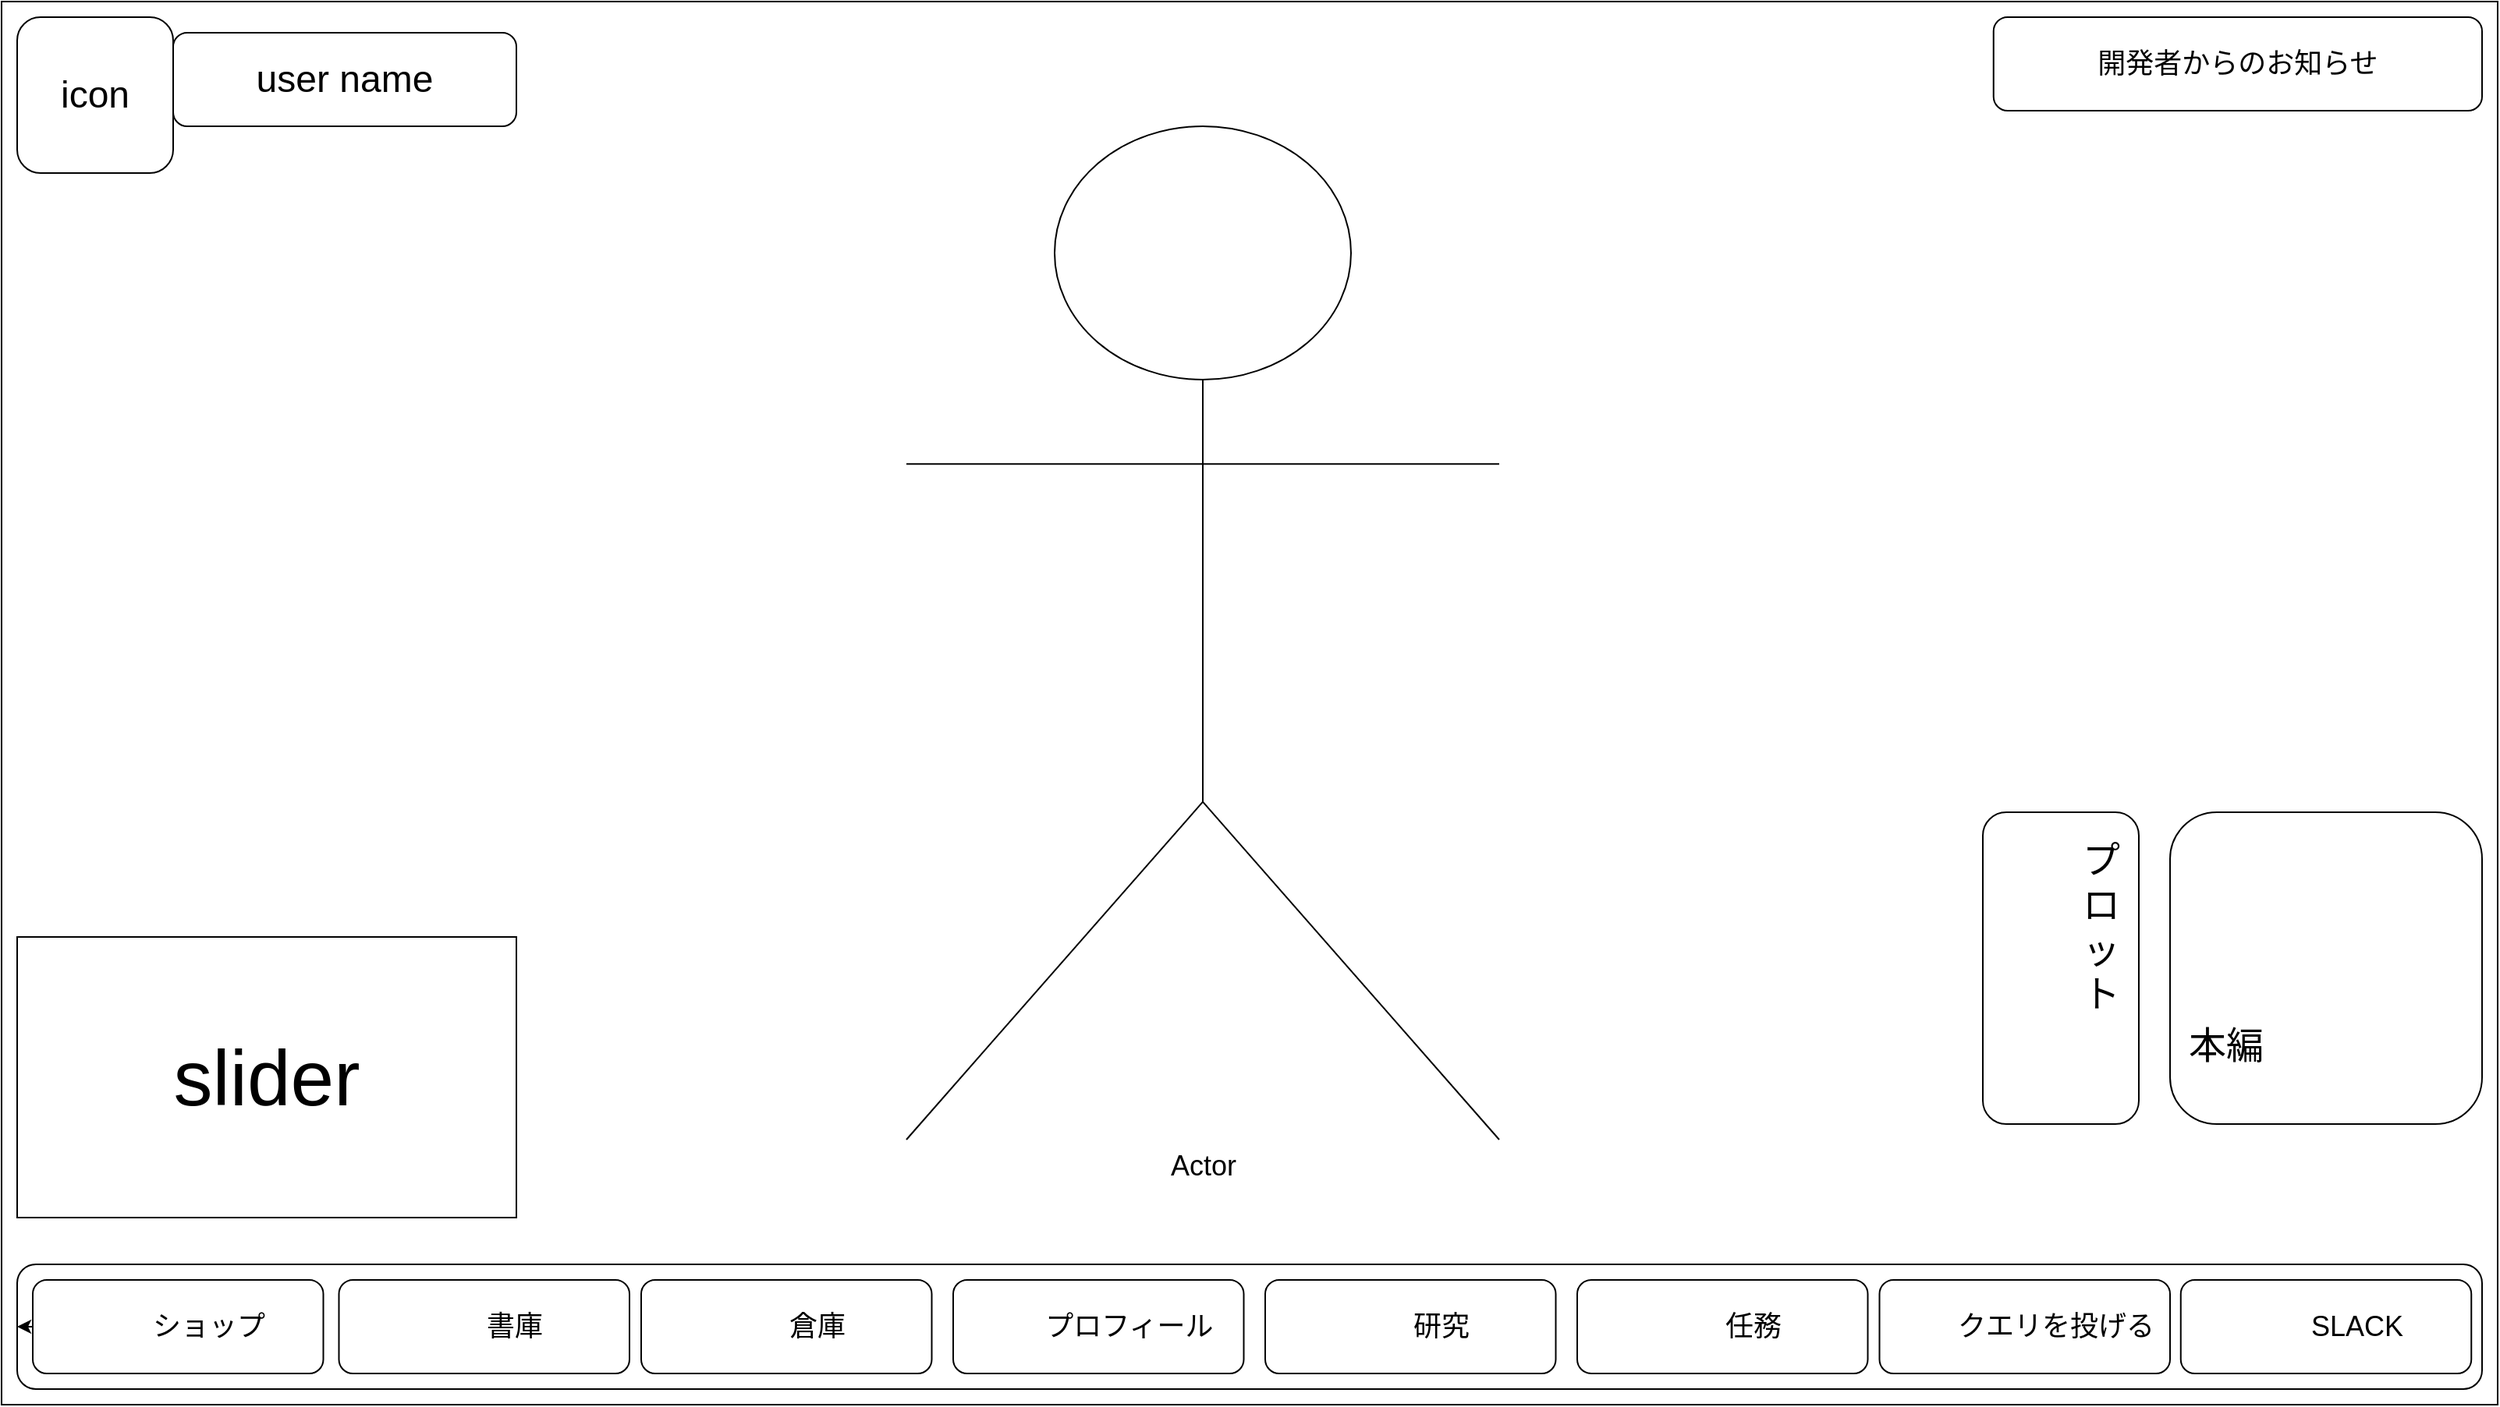 <mxfile>
    <diagram id="LIIJIWpPd13v7hZqTft3" name="ページ1">
        <mxGraphModel dx="1504" dy="1027" grid="1" gridSize="10" guides="1" tooltips="1" connect="1" arrows="1" fold="1" page="1" pageScale="1" pageWidth="827" pageHeight="1169" math="0" shadow="0">
            <root>
                <mxCell id="0"/>
                <mxCell id="1" parent="0"/>
                <mxCell id="2" value="" style="rounded=0;whiteSpace=wrap;html=1;" parent="1" vertex="1">
                    <mxGeometry x="80" y="80" width="1600" height="900" as="geometry"/>
                </mxCell>
                <mxCell id="3" value="" style="rounded=1;whiteSpace=wrap;html=1;" parent="1" vertex="1">
                    <mxGeometry x="90" y="890" width="1580" height="80" as="geometry"/>
                </mxCell>
                <mxCell id="6" style="edgeStyle=none;html=1;" parent="1" source="4" target="3" edge="1">
                    <mxGeometry relative="1" as="geometry"/>
                </mxCell>
                <mxCell id="4" value="&lt;blockquote style=&quot;margin: 0px 0px 0px 40px; border: none; padding: 0px; font-size: 18px;&quot;&gt;&lt;div style=&quot;font-size: 18px;&quot;&gt;&lt;span style=&quot;font-size: 18px; background-color: initial;&quot;&gt;ショップ&lt;/span&gt;&lt;/div&gt;&lt;/blockquote&gt;" style="rounded=1;whiteSpace=wrap;html=1;align=center;fontSize=18;" parent="1" vertex="1">
                    <mxGeometry x="100" y="900" width="186.25" height="60" as="geometry"/>
                </mxCell>
                <mxCell id="7" value="&lt;blockquote style=&quot;margin: 0px 0px 0px 40px; border: none; padding: 0px; font-size: 18px;&quot;&gt;&lt;span style=&quot;font-size: 18px;&quot;&gt;書庫&lt;/span&gt;&lt;/blockquote&gt;" style="rounded=1;whiteSpace=wrap;html=1;fontSize=18;" parent="1" vertex="1">
                    <mxGeometry x="296.25" y="900" width="186.25" height="60" as="geometry"/>
                </mxCell>
                <mxCell id="8" value="&lt;blockquote style=&quot;margin: 0px 0px 0px 40px; border: none; padding: 0px; font-size: 18px;&quot;&gt;&lt;span style=&quot;font-size: 18px;&quot;&gt;倉庫&lt;/span&gt;&lt;/blockquote&gt;" style="rounded=1;whiteSpace=wrap;html=1;fontSize=18;" parent="1" vertex="1">
                    <mxGeometry x="490" y="900" width="186.25" height="60" as="geometry"/>
                </mxCell>
                <mxCell id="9" value="&lt;blockquote style=&quot;margin: 0px 0px 0px 40px; border: none; padding: 0px; font-size: 18px;&quot;&gt;&lt;span style=&quot;font-size: 18px;&quot;&gt;プロフィール&lt;/span&gt;&lt;/blockquote&gt;" style="rounded=1;whiteSpace=wrap;html=1;fontSize=18;" parent="1" vertex="1">
                    <mxGeometry x="690" y="900" width="186.25" height="60" as="geometry"/>
                </mxCell>
                <mxCell id="10" value="&lt;blockquote style=&quot;margin: 0px 0px 0px 40px; border: none; padding: 0px; font-size: 18px;&quot;&gt;&lt;font style=&quot;font-size: 18px;&quot;&gt;研究&lt;/font&gt;&lt;/blockquote&gt;" style="rounded=1;whiteSpace=wrap;html=1;fontSize=18;" parent="1" vertex="1">
                    <mxGeometry x="890" y="900" width="186.25" height="60" as="geometry"/>
                </mxCell>
                <mxCell id="11" value="&lt;blockquote style=&quot;margin: 0px 0px 0px 40px; border: none; padding: 0px; font-size: 18px;&quot;&gt;&lt;font style=&quot;font-size: 18px;&quot;&gt;任務&lt;/font&gt;&lt;/blockquote&gt;" style="rounded=1;whiteSpace=wrap;html=1;fontSize=18;" parent="1" vertex="1">
                    <mxGeometry x="1090" y="900" width="186.25" height="60" as="geometry"/>
                </mxCell>
                <mxCell id="12" value="&lt;blockquote style=&quot;margin: 0px 0px 0px 40px; border: none; padding: 0px; font-size: 18px;&quot;&gt;&lt;span style=&quot;font-size: 18px;&quot;&gt;クエリを投げる&lt;/span&gt;&lt;/blockquote&gt;" style="rounded=1;whiteSpace=wrap;html=1;fontSize=18;" parent="1" vertex="1">
                    <mxGeometry x="1283.75" y="900" width="186.25" height="60" as="geometry"/>
                </mxCell>
                <mxCell id="13" value="&lt;blockquote style=&quot;margin: 0px 0px 0px 40px; border: none; padding: 0px; font-size: 18px;&quot;&gt;&lt;font style=&quot;font-size: 18px;&quot;&gt;SLACK&lt;/font&gt;&lt;/blockquote&gt;" style="rounded=1;whiteSpace=wrap;html=1;fontSize=18;" parent="1" vertex="1">
                    <mxGeometry x="1476.875" y="900" width="186.25" height="60" as="geometry"/>
                </mxCell>
                <mxCell id="14" value="&lt;div style=&quot;font-size: 24px;&quot;&gt;&lt;span style=&quot;background-color: initial; font-size: 24px;&quot;&gt;本編&lt;/span&gt;&lt;/div&gt;" style="rounded=1;whiteSpace=wrap;html=1;fontSize=24;align=left;verticalAlign=middle;horizontal=1;spacingTop=100;spacingLeft=10;" parent="1" vertex="1">
                    <mxGeometry x="1470" y="600" width="200" height="200" as="geometry"/>
                </mxCell>
                <mxCell id="15" value="プ&lt;br style=&quot;font-size: 24px;&quot;&gt;ロ&lt;br style=&quot;font-size: 24px;&quot;&gt;ッ&lt;br style=&quot;font-size: 24px;&quot;&gt;ト" style="rounded=1;whiteSpace=wrap;html=1;fontSize=24;horizontal=1;align=right;verticalAlign=top;spacingTop=10;spacingRight=10;" parent="1" vertex="1">
                    <mxGeometry x="1350" y="600" width="100" height="200" as="geometry"/>
                </mxCell>
                <mxCell id="16" value="slider" style="rounded=0;whiteSpace=wrap;html=1;fontSize=50;" parent="1" vertex="1">
                    <mxGeometry x="90" y="680" width="320" height="180" as="geometry"/>
                </mxCell>
                <mxCell id="17" value="icon" style="rounded=1;whiteSpace=wrap;html=1;fontSize=24;" parent="1" vertex="1">
                    <mxGeometry x="90" y="90" width="100" height="100" as="geometry"/>
                </mxCell>
                <mxCell id="18" value="user name" style="rounded=1;whiteSpace=wrap;html=1;fontSize=24;" parent="1" vertex="1">
                    <mxGeometry x="190" y="100" width="220" height="60" as="geometry"/>
                </mxCell>
                <mxCell id="19" value="開発者からのお知らせ" style="rounded=1;whiteSpace=wrap;html=1;fontSize=18;" vertex="1" parent="1">
                    <mxGeometry x="1356.87" y="90" width="313.13" height="60" as="geometry"/>
                </mxCell>
                <mxCell id="20" value="Actor" style="shape=umlActor;verticalLabelPosition=bottom;verticalAlign=top;html=1;outlineConnect=0;fontSize=18;" vertex="1" parent="1">
                    <mxGeometry x="660" y="160" width="380" height="650" as="geometry"/>
                </mxCell>
            </root>
        </mxGraphModel>
    </diagram>
</mxfile>